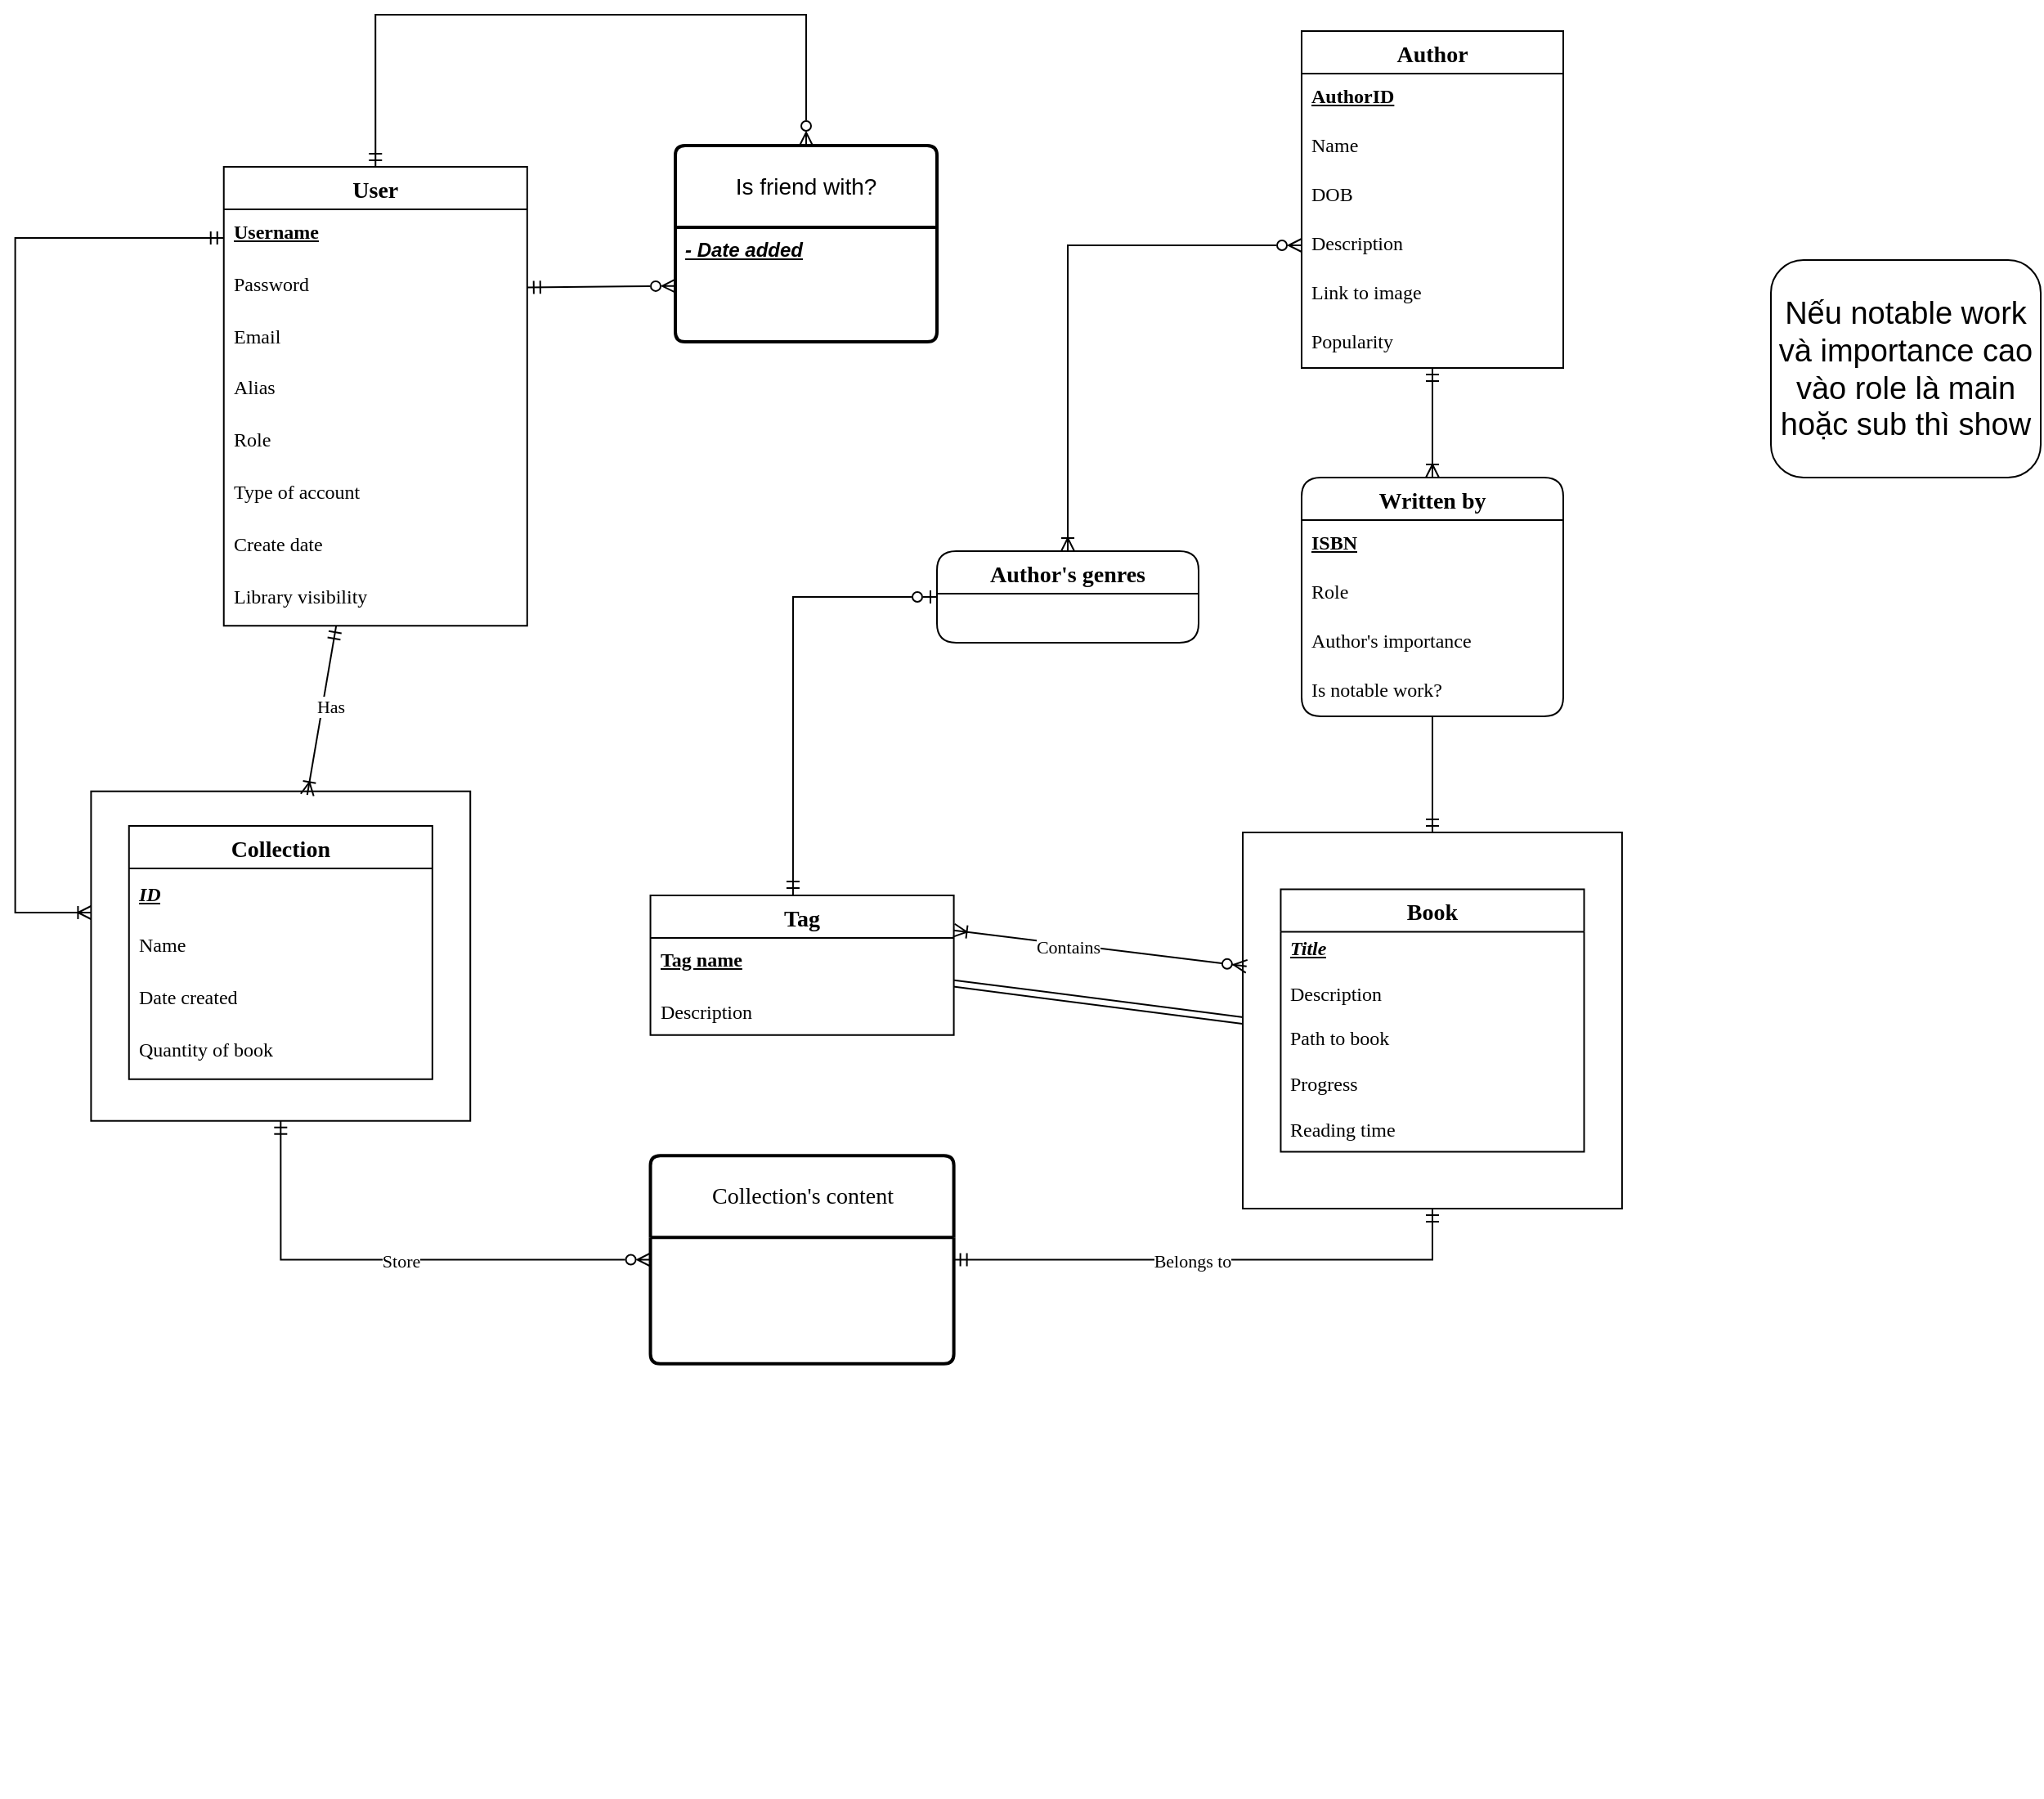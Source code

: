 <mxfile version="24.8.4">
  <diagram id="R2lEEEUBdFMjLlhIrx00" name="Page-1">
    <mxGraphModel dx="1434" dy="784" grid="1" gridSize="10" guides="1" tooltips="1" connect="1" arrows="1" fold="1" page="1" pageScale="1" pageWidth="850" pageHeight="1100" math="0" shadow="0" extFonts="Permanent Marker^https://fonts.googleapis.com/css?family=Permanent+Marker">
      <root>
        <mxCell id="0" />
        <mxCell id="1" parent="0" />
        <mxCell id="S3o-j_eBomhr8zl3St8w-1" value="User" style="swimlane;fontStyle=1;childLayout=stackLayout;horizontal=1;startSize=26;horizontalStack=0;resizeParent=1;resizeParentMax=0;resizeLast=0;collapsible=1;marginBottom=0;align=center;fontSize=14;fontFamily=Verdana;" parent="1" vertex="1">
          <mxGeometry x="383.867" y="153.03" width="185.532" height="280.545" as="geometry" />
        </mxCell>
        <mxCell id="S3o-j_eBomhr8zl3St8w-2" value="&lt;u&gt;Username&lt;/u&gt;" style="text;strokeColor=none;fillColor=none;spacingLeft=4;spacingRight=4;overflow=hidden;rotatable=0;points=[[0,0.5],[1,0.5]];portConstraint=eastwest;fontSize=12;whiteSpace=wrap;html=1;fontStyle=1;fontFamily=Verdana;" parent="S3o-j_eBomhr8zl3St8w-1" vertex="1">
          <mxGeometry y="26" width="185.532" height="31.818" as="geometry" />
        </mxCell>
        <mxCell id="S3o-j_eBomhr8zl3St8w-3" value="Password" style="text;strokeColor=none;fillColor=none;spacingLeft=4;spacingRight=4;overflow=hidden;rotatable=0;points=[[0,0.5],[1,0.5]];portConstraint=eastwest;fontSize=12;whiteSpace=wrap;html=1;fontFamily=Verdana;" parent="S3o-j_eBomhr8zl3St8w-1" vertex="1">
          <mxGeometry y="57.818" width="185.532" height="31.818" as="geometry" />
        </mxCell>
        <mxCell id="S3o-j_eBomhr8zl3St8w-4" value="Email" style="text;strokeColor=none;fillColor=none;spacingLeft=4;spacingRight=4;overflow=hidden;rotatable=0;points=[[0,0.5],[1,0.5]];portConstraint=eastwest;fontSize=12;whiteSpace=wrap;html=1;fontFamily=Verdana;" parent="S3o-j_eBomhr8zl3St8w-1" vertex="1">
          <mxGeometry y="89.636" width="185.532" height="31.818" as="geometry" />
        </mxCell>
        <mxCell id="S3o-j_eBomhr8zl3St8w-5" value="Alias" style="text;strokeColor=none;fillColor=none;spacingLeft=4;spacingRight=4;overflow=hidden;rotatable=0;points=[[0,0.5],[1,0.5]];portConstraint=eastwest;fontSize=12;whiteSpace=wrap;html=1;fontFamily=Verdana;" parent="S3o-j_eBomhr8zl3St8w-1" vertex="1">
          <mxGeometry y="121.455" width="185.532" height="31.818" as="geometry" />
        </mxCell>
        <mxCell id="S3o-j_eBomhr8zl3St8w-6" value="Role" style="text;strokeColor=none;fillColor=none;spacingLeft=4;spacingRight=4;overflow=hidden;rotatable=0;points=[[0,0.5],[1,0.5]];portConstraint=eastwest;fontSize=12;whiteSpace=wrap;html=1;fontFamily=Verdana;" parent="S3o-j_eBomhr8zl3St8w-1" vertex="1">
          <mxGeometry y="153.273" width="185.532" height="31.818" as="geometry" />
        </mxCell>
        <mxCell id="S3o-j_eBomhr8zl3St8w-8" value="Type of account" style="text;strokeColor=none;fillColor=none;spacingLeft=4;spacingRight=4;overflow=hidden;rotatable=0;points=[[0,0.5],[1,0.5]];portConstraint=eastwest;fontSize=12;whiteSpace=wrap;html=1;fontFamily=Verdana;" parent="S3o-j_eBomhr8zl3St8w-1" vertex="1">
          <mxGeometry y="185.091" width="185.532" height="31.818" as="geometry" />
        </mxCell>
        <mxCell id="S3o-j_eBomhr8zl3St8w-9" value="Create date" style="text;strokeColor=none;fillColor=none;spacingLeft=4;spacingRight=4;overflow=hidden;rotatable=0;points=[[0,0.5],[1,0.5]];portConstraint=eastwest;fontSize=12;whiteSpace=wrap;html=1;fontFamily=Verdana;" parent="S3o-j_eBomhr8zl3St8w-1" vertex="1">
          <mxGeometry y="216.909" width="185.532" height="31.818" as="geometry" />
        </mxCell>
        <mxCell id="S3o-j_eBomhr8zl3St8w-7" value="Library visibility" style="text;strokeColor=none;fillColor=none;spacingLeft=4;spacingRight=4;overflow=hidden;rotatable=0;points=[[0,0.5],[1,0.5]];portConstraint=eastwest;fontSize=12;whiteSpace=wrap;html=1;fontFamily=Verdana;" parent="S3o-j_eBomhr8zl3St8w-1" vertex="1">
          <mxGeometry y="248.727" width="185.532" height="31.818" as="geometry" />
        </mxCell>
        <mxCell id="S3o-j_eBomhr8zl3St8w-47" value="" style="group;fontFamily=Verdana;" parent="1" vertex="1" connectable="0">
          <mxGeometry x="1007.04" y="560" width="231.91" height="230" as="geometry" />
        </mxCell>
        <mxCell id="S3o-j_eBomhr8zl3St8w-46" value="" style="rounded=0;whiteSpace=wrap;html=1;container=0;fontFamily=Verdana;" parent="S3o-j_eBomhr8zl3St8w-47" vertex="1">
          <mxGeometry width="231.91" height="230" as="geometry" />
        </mxCell>
        <mxCell id="w71ZSBSWqUJJXCdsCgRT-12" value="" style="group;fontFamily=Verdana;" parent="S3o-j_eBomhr8zl3St8w-47" vertex="1" connectable="0">
          <mxGeometry x="23.19" y="34.697" width="185.526" height="160.553" as="geometry" />
        </mxCell>
        <mxCell id="S3o-j_eBomhr8zl3St8w-27" value="Book" style="swimlane;fontStyle=1;childLayout=stackLayout;horizontal=1;startSize=26;horizontalStack=0;resizeParent=1;resizeParentMax=0;resizeLast=0;collapsible=1;marginBottom=0;align=center;fontSize=14;container=0;fontFamily=Verdana;" parent="w71ZSBSWqUJJXCdsCgRT-12" vertex="1">
          <mxGeometry width="185.526" height="160.553" as="geometry" />
        </mxCell>
        <mxCell id="S3o-j_eBomhr8zl3St8w-28" value="Title" style="text;strokeColor=none;fillColor=none;spacingLeft=4;spacingRight=4;overflow=hidden;rotatable=0;points=[[0,0.5],[1,0.5]];portConstraint=eastwest;fontSize=12;whiteSpace=wrap;html=1;fontStyle=7;fontFamily=Verdana;" parent="w71ZSBSWqUJJXCdsCgRT-12" vertex="1">
          <mxGeometry x="5.329e-14" y="22.553" width="185.526" height="27.6" as="geometry" />
        </mxCell>
        <mxCell id="S3o-j_eBomhr8zl3St8w-30" value="Description" style="text;strokeColor=none;fillColor=none;spacingLeft=4;spacingRight=4;overflow=hidden;rotatable=0;points=[[0,0.5],[1,0.5]];portConstraint=eastwest;fontSize=12;whiteSpace=wrap;html=1;fontFamily=Verdana;" parent="w71ZSBSWqUJJXCdsCgRT-12" vertex="1">
          <mxGeometry x="5.329e-14" y="50.153" width="185.526" height="27.6" as="geometry" />
        </mxCell>
        <mxCell id="S3o-j_eBomhr8zl3St8w-33" value="Path to book" style="text;strokeColor=none;fillColor=none;spacingLeft=4;spacingRight=4;overflow=hidden;rotatable=0;points=[[0,0.5],[1,0.5]];portConstraint=eastwest;fontSize=12;whiteSpace=wrap;html=1;fontFamily=Verdana;" parent="w71ZSBSWqUJJXCdsCgRT-12" vertex="1">
          <mxGeometry x="5.329e-14" y="77.753" width="185.526" height="27.6" as="geometry" />
        </mxCell>
        <mxCell id="S3o-j_eBomhr8zl3St8w-34" value="Progress" style="text;strokeColor=none;fillColor=none;spacingLeft=4;spacingRight=4;overflow=hidden;rotatable=0;points=[[0,0.5],[1,0.5]];portConstraint=eastwest;fontSize=12;whiteSpace=wrap;html=1;fontFamily=Verdana;" parent="w71ZSBSWqUJJXCdsCgRT-12" vertex="1">
          <mxGeometry x="5.329e-14" y="105.353" width="185.526" height="27.6" as="geometry" />
        </mxCell>
        <mxCell id="S3o-j_eBomhr8zl3St8w-35" value="Reading time" style="text;strokeColor=none;fillColor=none;spacingLeft=4;spacingRight=4;overflow=hidden;rotatable=0;points=[[0,0.5],[1,0.5]];portConstraint=eastwest;fontSize=12;whiteSpace=wrap;html=1;fontFamily=Verdana;" parent="w71ZSBSWqUJJXCdsCgRT-12" vertex="1">
          <mxGeometry x="5.329e-14" y="132.953" width="185.526" height="27.6" as="geometry" />
        </mxCell>
        <mxCell id="S3o-j_eBomhr8zl3St8w-61" value="Tag" style="swimlane;fontStyle=1;childLayout=stackLayout;horizontal=1;startSize=26;horizontalStack=0;resizeParent=1;resizeParentMax=0;resizeLast=0;collapsible=1;marginBottom=0;align=center;fontSize=14;fontFamily=Verdana;" parent="1" vertex="1">
          <mxGeometry x="644.771" y="598.485" width="185.53" height="85.418" as="geometry" />
        </mxCell>
        <mxCell id="S3o-j_eBomhr8zl3St8w-62" value="Tag name" style="text;strokeColor=none;fillColor=none;spacingLeft=4;spacingRight=4;overflow=hidden;rotatable=0;points=[[0,0.5],[1,0.5]];portConstraint=eastwest;fontSize=12;whiteSpace=wrap;html=1;fontStyle=5;fontFamily=Verdana;" parent="S3o-j_eBomhr8zl3St8w-61" vertex="1">
          <mxGeometry y="26" width="185.53" height="31.818" as="geometry" />
        </mxCell>
        <mxCell id="w71ZSBSWqUJJXCdsCgRT-33" value="Description" style="text;strokeColor=none;fillColor=none;spacingLeft=4;spacingRight=4;overflow=hidden;rotatable=0;points=[[0,0.5],[1,0.5]];portConstraint=eastwest;fontSize=12;whiteSpace=wrap;html=1;fontFamily=Verdana;" parent="S3o-j_eBomhr8zl3St8w-61" vertex="1">
          <mxGeometry y="57.818" width="185.53" height="27.6" as="geometry" />
        </mxCell>
        <mxCell id="S3o-j_eBomhr8zl3St8w-66" value="" style="fontSize=12;html=1;endArrow=ERzeroToMany;endFill=1;rounded=0;entryX=0.01;entryY=0.356;entryDx=0;entryDy=0;entryPerimeter=0;exitX=1;exitY=0.25;exitDx=0;exitDy=0;startArrow=ERoneToMany;startFill=0;fontFamily=Verdana;" parent="1" source="S3o-j_eBomhr8zl3St8w-61" target="S3o-j_eBomhr8zl3St8w-46" edge="1">
          <mxGeometry width="100" height="100" relative="1" as="geometry">
            <mxPoint x="488.228" y="609.091" as="sourcePoint" />
            <mxPoint x="604.186" y="503.03" as="targetPoint" />
          </mxGeometry>
        </mxCell>
        <mxCell id="S3o-j_eBomhr8zl3St8w-99" value="Text" style="edgeLabel;html=1;align=center;verticalAlign=middle;resizable=0;points=[];fontFamily=Verdana;" parent="S3o-j_eBomhr8zl3St8w-66" vertex="1" connectable="0">
          <mxGeometry x="-0.198" y="-2" relative="1" as="geometry">
            <mxPoint as="offset" />
          </mxGeometry>
        </mxCell>
        <mxCell id="S3o-j_eBomhr8zl3St8w-100" value="Contains" style="edgeLabel;html=1;align=center;verticalAlign=middle;resizable=0;points=[];fontFamily=Verdana;" parent="S3o-j_eBomhr8zl3St8w-66" vertex="1" connectable="0">
          <mxGeometry x="-0.221" y="-1" relative="1" as="geometry">
            <mxPoint as="offset" />
          </mxGeometry>
        </mxCell>
        <mxCell id="S3o-j_eBomhr8zl3St8w-90" value="" style="group;fontFamily=Verdana;" parent="1" vertex="1" connectable="0">
          <mxGeometry x="279.505" y="948.485" width="231.915" height="201.515" as="geometry" />
        </mxCell>
        <mxCell id="S3o-j_eBomhr8zl3St8w-93" value="" style="group;fontFamily=Verdana;" parent="1" vertex="1" connectable="0">
          <mxGeometry x="302.696" y="534.848" width="231.915" height="201.515" as="geometry" />
        </mxCell>
        <mxCell id="S3o-j_eBomhr8zl3St8w-73" value="" style="rounded=0;whiteSpace=wrap;html=1;container=0;fontFamily=Verdana;" parent="S3o-j_eBomhr8zl3St8w-93" vertex="1">
          <mxGeometry width="231.915" height="201.515" as="geometry" />
        </mxCell>
        <mxCell id="S3o-j_eBomhr8zl3St8w-81" value="" style="group;fontFamily=Verdana;" parent="S3o-j_eBomhr8zl3St8w-93" vertex="1" connectable="0">
          <mxGeometry x="23.191" y="21.212" width="185.532" height="154.848" as="geometry" />
        </mxCell>
        <mxCell id="S3o-j_eBomhr8zl3St8w-74" value="Collection" style="swimlane;fontStyle=1;childLayout=stackLayout;horizontal=1;startSize=26;horizontalStack=0;resizeParent=1;resizeParentMax=0;resizeLast=0;collapsible=1;marginBottom=0;align=center;fontSize=14;container=0;fontFamily=Verdana;" parent="S3o-j_eBomhr8zl3St8w-81" vertex="1">
          <mxGeometry width="185.532" height="154.848" as="geometry" />
        </mxCell>
        <mxCell id="S3o-j_eBomhr8zl3St8w-75" value="ID" style="text;strokeColor=none;fillColor=none;spacingLeft=4;spacingRight=4;overflow=hidden;rotatable=0;points=[[0,0.5],[1,0.5]];portConstraint=eastwest;fontSize=12;whiteSpace=wrap;html=1;fontStyle=7;container=0;fontFamily=Verdana;" parent="S3o-j_eBomhr8zl3St8w-81" vertex="1">
          <mxGeometry y="27.576" width="185.532" height="31.818" as="geometry" />
        </mxCell>
        <mxCell id="S3o-j_eBomhr8zl3St8w-76" value="Name" style="text;strokeColor=none;fillColor=none;spacingLeft=4;spacingRight=4;overflow=hidden;rotatable=0;points=[[0,0.5],[1,0.5]];portConstraint=eastwest;fontSize=12;whiteSpace=wrap;html=1;container=0;fontFamily=Verdana;" parent="S3o-j_eBomhr8zl3St8w-81" vertex="1">
          <mxGeometry y="59.394" width="185.532" height="31.818" as="geometry" />
        </mxCell>
        <mxCell id="S3o-j_eBomhr8zl3St8w-77" value="Date created" style="text;strokeColor=none;fillColor=none;spacingLeft=4;spacingRight=4;overflow=hidden;rotatable=0;points=[[0,0.5],[1,0.5]];portConstraint=eastwest;fontSize=12;whiteSpace=wrap;html=1;container=0;fontFamily=Verdana;" parent="S3o-j_eBomhr8zl3St8w-81" vertex="1">
          <mxGeometry y="91.212" width="185.532" height="31.818" as="geometry" />
        </mxCell>
        <mxCell id="S3o-j_eBomhr8zl3St8w-80" value="Quantity of book" style="text;strokeColor=none;fillColor=none;spacingLeft=4;spacingRight=4;overflow=hidden;rotatable=0;points=[[0,0.5],[1,0.5]];portConstraint=eastwest;fontSize=12;whiteSpace=wrap;html=1;container=0;fontFamily=Verdana;" parent="S3o-j_eBomhr8zl3St8w-81" vertex="1">
          <mxGeometry y="123.03" width="185.532" height="31.818" as="geometry" />
        </mxCell>
        <mxCell id="S3o-j_eBomhr8zl3St8w-102" style="edgeStyle=orthogonalEdgeStyle;rounded=0;orthogonalLoop=1;jettySize=auto;html=1;entryX=0.5;entryY=1;entryDx=0;entryDy=0;startArrow=ERzeroToMany;startFill=0;endArrow=ERmandOne;endFill=0;fontFamily=Verdana;" parent="1" source="S3o-j_eBomhr8zl3St8w-94" target="S3o-j_eBomhr8zl3St8w-73" edge="1">
          <mxGeometry relative="1" as="geometry" />
        </mxCell>
        <mxCell id="S3o-j_eBomhr8zl3St8w-104" value="Store" style="edgeLabel;html=1;align=center;verticalAlign=middle;resizable=0;points=[];fontFamily=Verdana;" parent="S3o-j_eBomhr8zl3St8w-102" vertex="1" connectable="0">
          <mxGeometry x="0.266" y="-3" relative="1" as="geometry">
            <mxPoint x="44" y="3" as="offset" />
          </mxGeometry>
        </mxCell>
        <mxCell id="S3o-j_eBomhr8zl3St8w-103" style="edgeStyle=orthogonalEdgeStyle;rounded=0;orthogonalLoop=1;jettySize=auto;html=1;entryX=0.5;entryY=1;entryDx=0;entryDy=0;startArrow=ERmandOne;startFill=0;endArrow=ERmandOne;endFill=0;fontFamily=Verdana;" parent="1" source="S3o-j_eBomhr8zl3St8w-94" target="S3o-j_eBomhr8zl3St8w-46" edge="1">
          <mxGeometry relative="1" as="geometry" />
        </mxCell>
        <mxCell id="S3o-j_eBomhr8zl3St8w-110" value="Belongs to" style="edgeLabel;html=1;align=center;verticalAlign=middle;resizable=0;points=[];fontFamily=Verdana;" parent="S3o-j_eBomhr8zl3St8w-103" vertex="1" connectable="0">
          <mxGeometry x="-0.105" y="-4" relative="1" as="geometry">
            <mxPoint y="-4" as="offset" />
          </mxGeometry>
        </mxCell>
        <mxCell id="S3o-j_eBomhr8zl3St8w-94" value="Collection&#39;s content" style="swimlane;childLayout=stackLayout;horizontal=1;startSize=50;horizontalStack=0;rounded=1;fontSize=14;fontStyle=0;strokeWidth=2;resizeParent=0;resizeLast=1;shadow=0;dashed=0;align=center;arcSize=4;whiteSpace=wrap;html=1;fontFamily=Verdana;" parent="1" vertex="1">
          <mxGeometry x="644.771" y="757.576" width="185.532" height="127.273" as="geometry" />
        </mxCell>
        <mxCell id="S3o-j_eBomhr8zl3St8w-96" style="rounded=0;orthogonalLoop=1;jettySize=auto;html=1;entryX=0.57;entryY=0.011;entryDx=0;entryDy=0;entryPerimeter=0;endArrow=ERoneToMany;endFill=0;startArrow=ERmandOne;startFill=0;fontFamily=Verdana;" parent="1" source="S3o-j_eBomhr8zl3St8w-1" target="S3o-j_eBomhr8zl3St8w-73" edge="1">
          <mxGeometry relative="1" as="geometry" />
        </mxCell>
        <mxCell id="S3o-j_eBomhr8zl3St8w-97" value="Has" style="edgeLabel;html=1;align=center;verticalAlign=middle;resizable=0;points=[];fontFamily=Verdana;" parent="S3o-j_eBomhr8zl3St8w-96" vertex="1" connectable="0">
          <mxGeometry x="-0.059" y="5" relative="1" as="geometry">
            <mxPoint as="offset" />
          </mxGeometry>
        </mxCell>
        <mxCell id="S3o-j_eBomhr8zl3St8w-106" style="edgeStyle=orthogonalEdgeStyle;rounded=0;orthogonalLoop=1;jettySize=auto;html=1;entryX=0;entryY=0.368;entryDx=0;entryDy=0;entryPerimeter=0;startArrow=ERmandOne;startFill=0;endArrow=ERoneToMany;endFill=0;fontFamily=Verdana;" parent="1" source="S3o-j_eBomhr8zl3St8w-2" target="S3o-j_eBomhr8zl3St8w-73" edge="1">
          <mxGeometry relative="1" as="geometry">
            <Array as="points">
              <mxPoint x="256.313" y="196.515" />
              <mxPoint x="256.313" y="609.091" />
            </Array>
          </mxGeometry>
        </mxCell>
        <mxCell id="S3o-j_eBomhr8zl3St8w-65" style="rounded=0;orthogonalLoop=1;jettySize=auto;html=1;entryX=0;entryY=0.5;entryDx=0;entryDy=0;shape=link;fontFamily=Verdana;" parent="1" source="S3o-j_eBomhr8zl3St8w-62" target="S3o-j_eBomhr8zl3St8w-46" edge="1">
          <mxGeometry relative="1" as="geometry" />
        </mxCell>
        <mxCell id="w71ZSBSWqUJJXCdsCgRT-21" style="rounded=0;orthogonalLoop=1;jettySize=auto;html=1;entryX=0.5;entryY=0;entryDx=0;entryDy=0;fontFamily=Verdana;startArrow=ERmandOne;startFill=0;endArrow=ERoneToMany;endFill=0;" parent="1" source="w71ZSBSWqUJJXCdsCgRT-1" target="w71ZSBSWqUJJXCdsCgRT-27" edge="1">
          <mxGeometry relative="1" as="geometry">
            <mxPoint x="1123" y="358" as="targetPoint" />
          </mxGeometry>
        </mxCell>
        <mxCell id="w71ZSBSWqUJJXCdsCgRT-1" value="Author" style="swimlane;fontStyle=1;childLayout=stackLayout;horizontal=1;startSize=26;horizontalStack=0;resizeParent=1;resizeParentMax=0;resizeLast=0;collapsible=1;marginBottom=0;align=center;fontSize=14;fontFamily=Verdana;" parent="1" vertex="1">
          <mxGeometry x="1043" y="70.0" width="160" height="206" as="geometry" />
        </mxCell>
        <mxCell id="w71ZSBSWqUJJXCdsCgRT-19" value="&lt;b&gt;&lt;u&gt;AuthorID&lt;/u&gt;&lt;/b&gt;" style="text;strokeColor=none;fillColor=none;spacingLeft=4;spacingRight=4;overflow=hidden;rotatable=0;points=[[0,0.5],[1,0.5]];portConstraint=eastwest;fontSize=12;whiteSpace=wrap;html=1;fontFamily=Verdana;" parent="w71ZSBSWqUJJXCdsCgRT-1" vertex="1">
          <mxGeometry y="26" width="160" height="30" as="geometry" />
        </mxCell>
        <mxCell id="w71ZSBSWqUJJXCdsCgRT-2" value="Name" style="text;strokeColor=none;fillColor=none;spacingLeft=4;spacingRight=4;overflow=hidden;rotatable=0;points=[[0,0.5],[1,0.5]];portConstraint=eastwest;fontSize=12;whiteSpace=wrap;html=1;fontFamily=Verdana;" parent="w71ZSBSWqUJJXCdsCgRT-1" vertex="1">
          <mxGeometry y="56" width="160" height="30" as="geometry" />
        </mxCell>
        <mxCell id="w71ZSBSWqUJJXCdsCgRT-3" value="DOB" style="text;strokeColor=none;fillColor=none;spacingLeft=4;spacingRight=4;overflow=hidden;rotatable=0;points=[[0,0.5],[1,0.5]];portConstraint=eastwest;fontSize=12;whiteSpace=wrap;html=1;fontFamily=Verdana;" parent="w71ZSBSWqUJJXCdsCgRT-1" vertex="1">
          <mxGeometry y="86" width="160" height="30" as="geometry" />
        </mxCell>
        <mxCell id="w71ZSBSWqUJJXCdsCgRT-4" value="Description" style="text;strokeColor=none;fillColor=none;spacingLeft=4;spacingRight=4;overflow=hidden;rotatable=0;points=[[0,0.5],[1,0.5]];portConstraint=eastwest;fontSize=12;whiteSpace=wrap;html=1;fontFamily=Verdana;" parent="w71ZSBSWqUJJXCdsCgRT-1" vertex="1">
          <mxGeometry y="116" width="160" height="30" as="geometry" />
        </mxCell>
        <mxCell id="w71ZSBSWqUJJXCdsCgRT-5" value="Link to image" style="text;strokeColor=none;fillColor=none;spacingLeft=4;spacingRight=4;overflow=hidden;rotatable=0;points=[[0,0.5],[1,0.5]];portConstraint=eastwest;fontSize=12;whiteSpace=wrap;html=1;fontFamily=Verdana;" parent="w71ZSBSWqUJJXCdsCgRT-1" vertex="1">
          <mxGeometry y="146" width="160" height="30" as="geometry" />
        </mxCell>
        <mxCell id="w71ZSBSWqUJJXCdsCgRT-34" value="Popularity" style="text;strokeColor=none;fillColor=none;spacingLeft=4;spacingRight=4;overflow=hidden;rotatable=0;points=[[0,0.5],[1,0.5]];portConstraint=eastwest;fontSize=12;whiteSpace=wrap;html=1;fontFamily=Verdana;" parent="w71ZSBSWqUJJXCdsCgRT-1" vertex="1">
          <mxGeometry y="176" width="160" height="30" as="geometry" />
        </mxCell>
        <mxCell id="w71ZSBSWqUJJXCdsCgRT-22" style="rounded=0;orthogonalLoop=1;jettySize=auto;html=1;fontFamily=Verdana;exitX=0.5;exitY=1;exitDx=0;exitDy=0;exitPerimeter=0;endArrow=ERmandOne;endFill=0;" parent="1" source="w71ZSBSWqUJJXCdsCgRT-44" target="S3o-j_eBomhr8zl3St8w-46" edge="1">
          <mxGeometry relative="1" as="geometry">
            <mxPoint x="1130" y="480" as="sourcePoint" />
            <mxPoint x="1124" y="560" as="targetPoint" />
          </mxGeometry>
        </mxCell>
        <mxCell id="w71ZSBSWqUJJXCdsCgRT-27" value="Written by" style="swimlane;fontStyle=1;childLayout=stackLayout;horizontal=1;startSize=26;horizontalStack=0;resizeParent=1;resizeParentMax=0;resizeLast=0;collapsible=1;marginBottom=0;align=center;fontSize=14;fontFamily=Verdana;rounded=1;" parent="1" vertex="1">
          <mxGeometry x="1043" y="343" width="160" height="146" as="geometry" />
        </mxCell>
        <mxCell id="w71ZSBSWqUJJXCdsCgRT-28" value="&lt;b&gt;&lt;u&gt;ISBN&lt;/u&gt;&lt;/b&gt;" style="text;strokeColor=none;fillColor=none;spacingLeft=4;spacingRight=4;overflow=hidden;rotatable=0;points=[[0,0.5],[1,0.5]];portConstraint=eastwest;fontSize=12;whiteSpace=wrap;html=1;fontFamily=Verdana;" parent="w71ZSBSWqUJJXCdsCgRT-27" vertex="1">
          <mxGeometry y="26" width="160" height="30" as="geometry" />
        </mxCell>
        <mxCell id="w71ZSBSWqUJJXCdsCgRT-29" value="Role" style="text;strokeColor=none;fillColor=none;spacingLeft=4;spacingRight=4;overflow=hidden;rotatable=0;points=[[0,0.5],[1,0.5]];portConstraint=eastwest;fontSize=12;whiteSpace=wrap;html=1;fontFamily=Verdana;" parent="w71ZSBSWqUJJXCdsCgRT-27" vertex="1">
          <mxGeometry y="56" width="160" height="30" as="geometry" />
        </mxCell>
        <mxCell id="w71ZSBSWqUJJXCdsCgRT-30" value="Author&#39;s importance" style="text;strokeColor=none;fillColor=none;spacingLeft=4;spacingRight=4;overflow=hidden;rotatable=0;points=[[0,0.5],[1,0.5]];portConstraint=eastwest;fontSize=12;whiteSpace=wrap;html=1;fontFamily=Verdana;" parent="w71ZSBSWqUJJXCdsCgRT-27" vertex="1">
          <mxGeometry y="86" width="160" height="30" as="geometry" />
        </mxCell>
        <mxCell id="w71ZSBSWqUJJXCdsCgRT-44" value="Is notable work?" style="text;strokeColor=none;fillColor=none;spacingLeft=4;spacingRight=4;overflow=hidden;rotatable=0;points=[[0,0.5],[1,0.5]];portConstraint=eastwest;fontSize=12;whiteSpace=wrap;html=1;fontFamily=Verdana;" parent="w71ZSBSWqUJJXCdsCgRT-27" vertex="1">
          <mxGeometry y="116" width="160" height="30" as="geometry" />
        </mxCell>
        <mxCell id="w71ZSBSWqUJJXCdsCgRT-41" style="edgeStyle=orthogonalEdgeStyle;rounded=0;orthogonalLoop=1;jettySize=auto;html=1;entryX=0;entryY=0.5;entryDx=0;entryDy=0;endArrow=ERzeroToMany;endFill=0;startArrow=ERoneToMany;startFill=0;" parent="1" source="w71ZSBSWqUJJXCdsCgRT-35" target="w71ZSBSWqUJJXCdsCgRT-4" edge="1">
          <mxGeometry relative="1" as="geometry" />
        </mxCell>
        <mxCell id="w71ZSBSWqUJJXCdsCgRT-35" value="Author&#39;s genres" style="swimlane;fontStyle=1;childLayout=stackLayout;horizontal=1;startSize=26;horizontalStack=0;resizeParent=1;resizeParentMax=0;resizeLast=0;collapsible=1;marginBottom=0;align=center;fontSize=14;fontFamily=Verdana;rounded=1;" parent="1" vertex="1">
          <mxGeometry x="820" y="388" width="160" height="56" as="geometry" />
        </mxCell>
        <mxCell id="w71ZSBSWqUJJXCdsCgRT-40" style="edgeStyle=orthogonalEdgeStyle;rounded=0;orthogonalLoop=1;jettySize=auto;html=1;entryX=0.47;entryY=-0.006;entryDx=0;entryDy=0;entryPerimeter=0;exitX=0;exitY=0.5;exitDx=0;exitDy=0;endArrow=ERmandOne;endFill=0;startArrow=ERzeroToOne;startFill=0;" parent="1" source="w71ZSBSWqUJJXCdsCgRT-35" target="S3o-j_eBomhr8zl3St8w-61" edge="1">
          <mxGeometry relative="1" as="geometry">
            <mxPoint x="790" y="431" as="sourcePoint" />
            <Array as="points">
              <mxPoint x="732" y="416" />
            </Array>
          </mxGeometry>
        </mxCell>
        <mxCell id="w71ZSBSWqUJJXCdsCgRT-45" value="&lt;font style=&quot;font-size: 19px;&quot;&gt;Nếu notable work và importance cao vào role là main hoặc sub thì show&lt;/font&gt;" style="rounded=1;whiteSpace=wrap;html=1;" parent="1" vertex="1">
          <mxGeometry x="1330" y="210" width="165" height="133" as="geometry" />
        </mxCell>
        <mxCell id="xUlKN4l0hj82p65qD1O_-4" style="edgeStyle=orthogonalEdgeStyle;rounded=0;orthogonalLoop=1;jettySize=auto;html=1;entryX=0.5;entryY=0;entryDx=0;entryDy=0;startArrow=ERzeroToMany;startFill=0;endArrow=ERmandOne;endFill=0;" edge="1" parent="1" source="xUlKN4l0hj82p65qD1O_-1" target="S3o-j_eBomhr8zl3St8w-1">
          <mxGeometry relative="1" as="geometry">
            <Array as="points">
              <mxPoint x="740" y="60" />
              <mxPoint x="477" y="60" />
            </Array>
          </mxGeometry>
        </mxCell>
        <mxCell id="xUlKN4l0hj82p65qD1O_-1" value="Is friend with?" style="swimlane;childLayout=stackLayout;horizontal=1;startSize=50;horizontalStack=0;rounded=1;fontSize=14;fontStyle=0;strokeWidth=2;resizeParent=0;resizeLast=1;shadow=0;dashed=0;align=center;arcSize=4;whiteSpace=wrap;html=1;" vertex="1" parent="1">
          <mxGeometry x="660" y="140" width="160" height="120" as="geometry" />
        </mxCell>
        <mxCell id="xUlKN4l0hj82p65qD1O_-2" value="&lt;u&gt;&lt;b&gt;&lt;i&gt;- Date added&lt;/i&gt;&lt;/b&gt;&lt;/u&gt;" style="align=left;strokeColor=none;fillColor=none;spacingLeft=4;fontSize=12;verticalAlign=top;resizable=0;rotatable=0;part=1;html=1;" vertex="1" parent="xUlKN4l0hj82p65qD1O_-1">
          <mxGeometry y="50" width="160" height="70" as="geometry" />
        </mxCell>
        <mxCell id="xUlKN4l0hj82p65qD1O_-3" style="rounded=0;orthogonalLoop=1;jettySize=auto;html=1;entryX=1;entryY=0.5;entryDx=0;entryDy=0;endArrow=ERmandOne;endFill=0;startArrow=ERzeroToMany;startFill=0;" edge="1" parent="1" source="xUlKN4l0hj82p65qD1O_-2" target="S3o-j_eBomhr8zl3St8w-3">
          <mxGeometry relative="1" as="geometry" />
        </mxCell>
      </root>
    </mxGraphModel>
  </diagram>
</mxfile>

